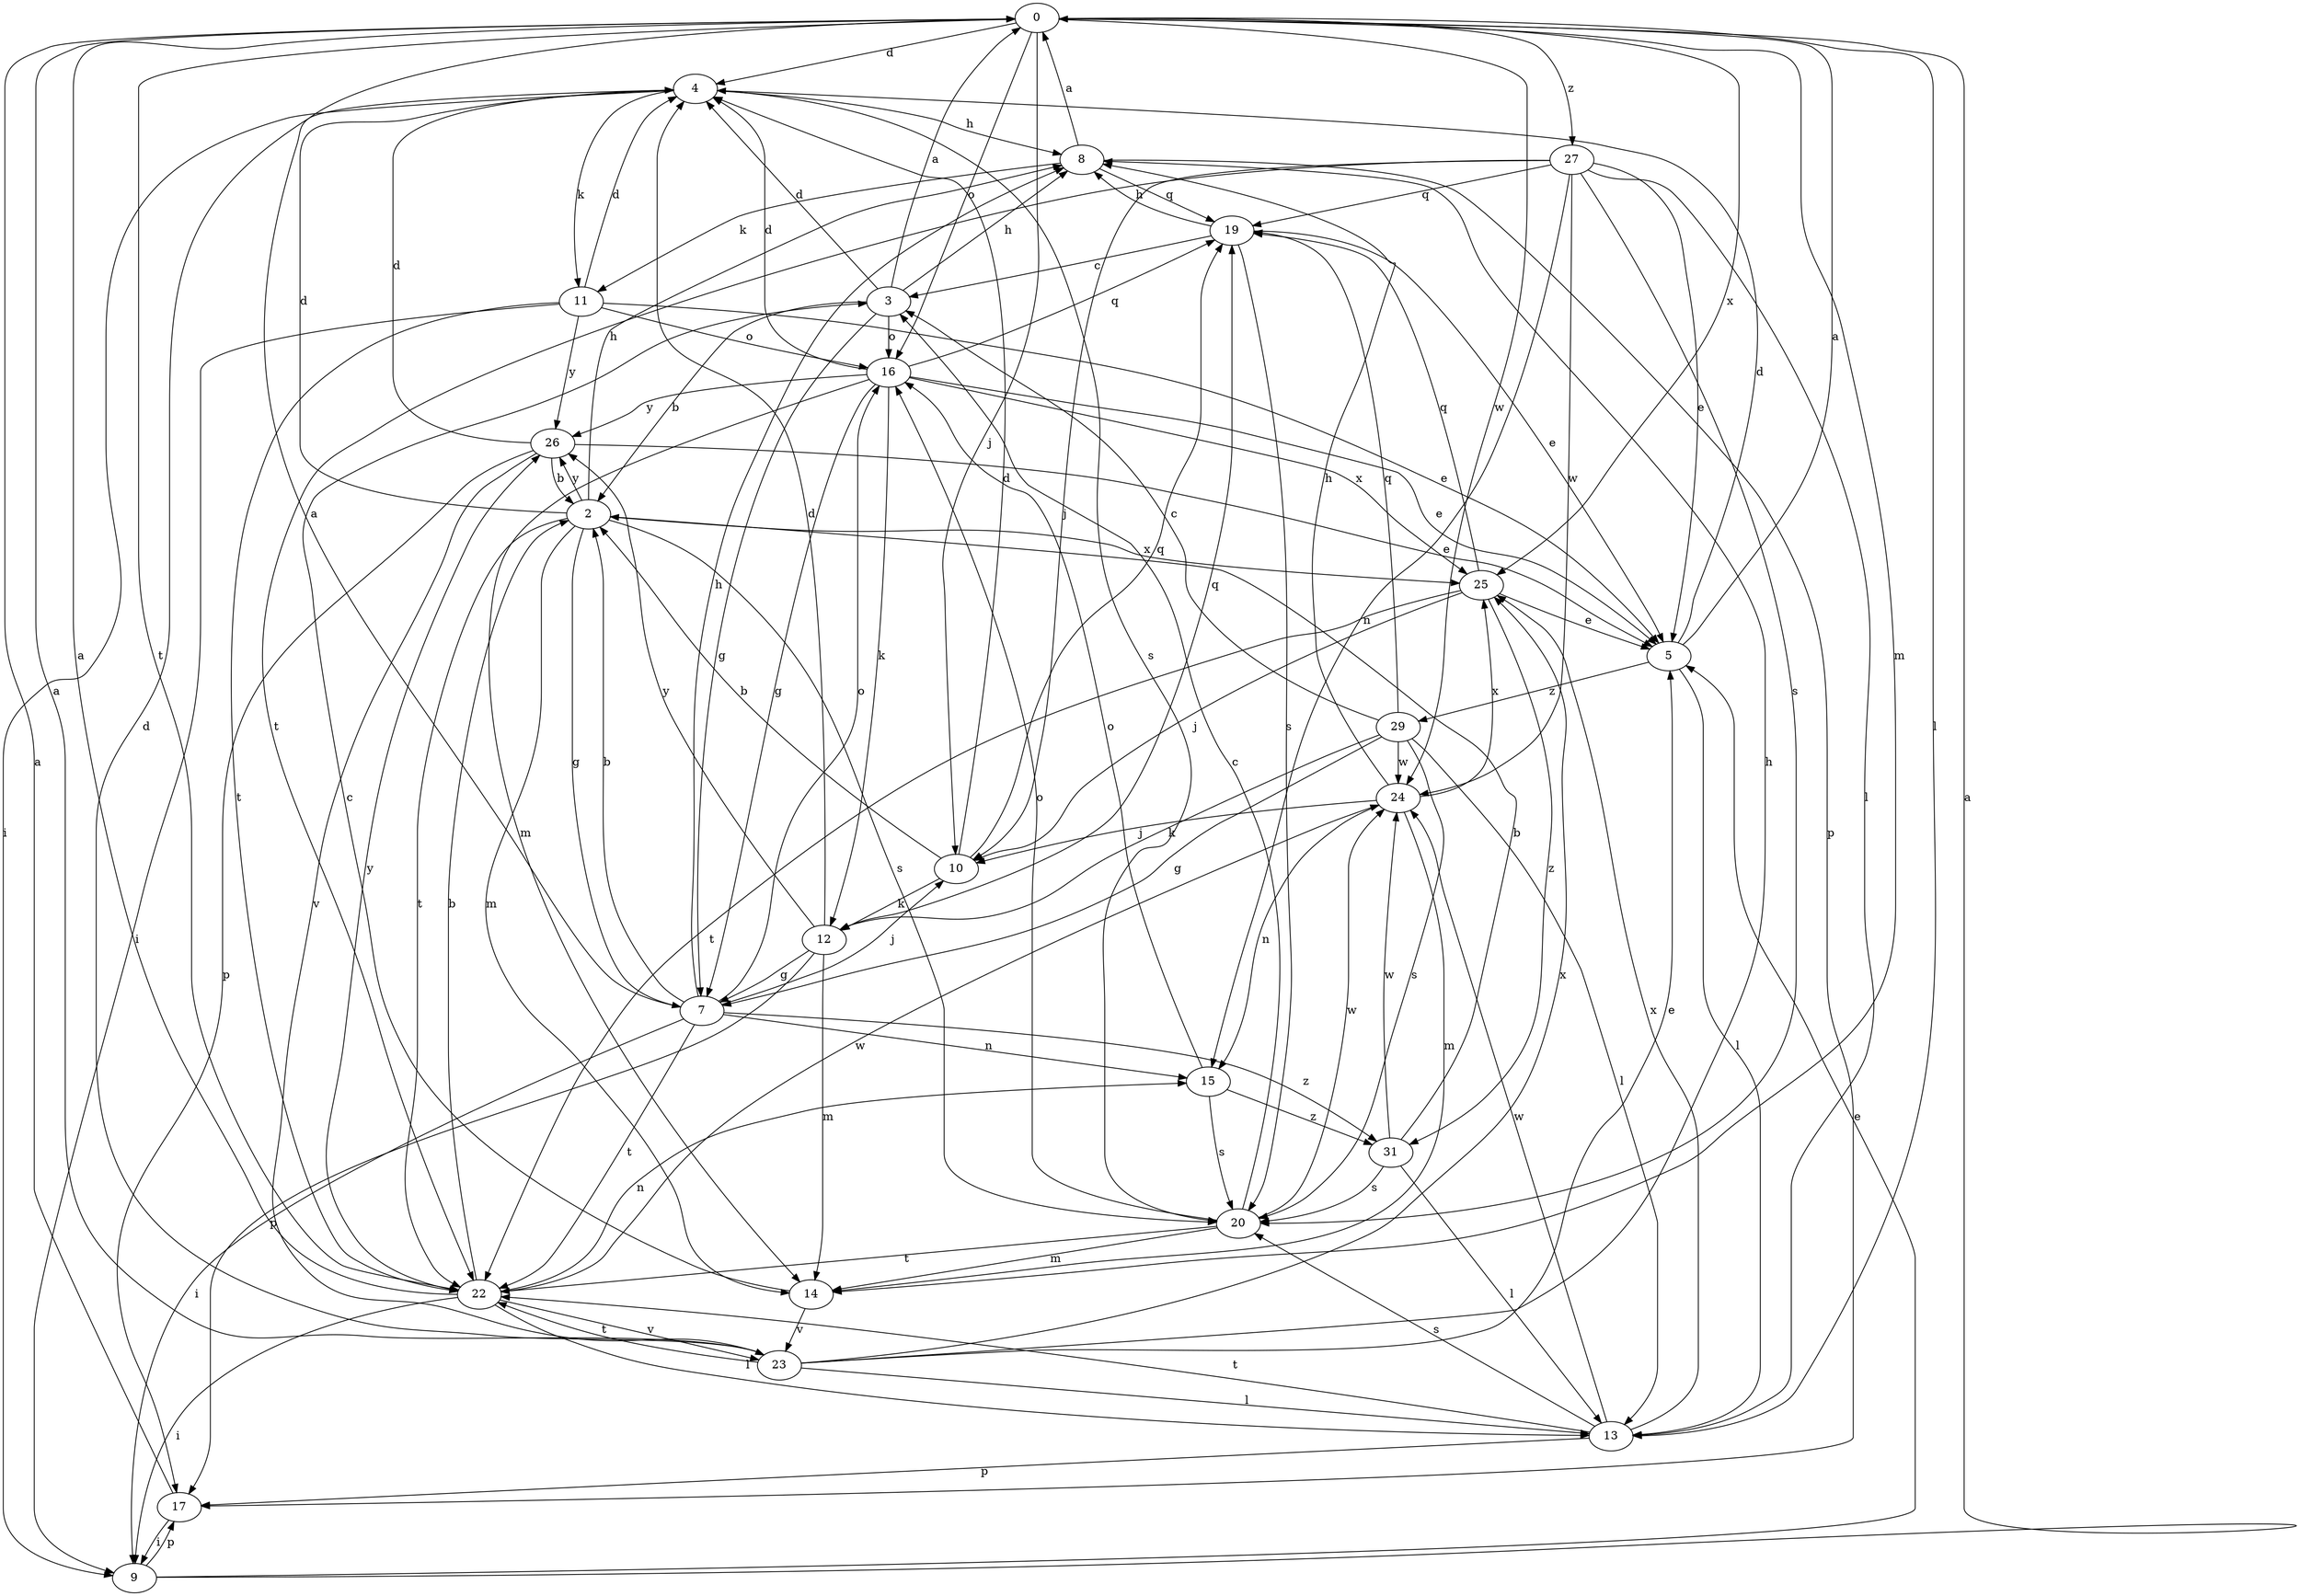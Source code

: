 strict digraph  {
0;
2;
3;
4;
5;
7;
8;
9;
10;
11;
12;
13;
14;
15;
16;
17;
19;
20;
22;
23;
24;
25;
26;
27;
29;
31;
0 -> 4  [label=d];
0 -> 10  [label=j];
0 -> 13  [label=l];
0 -> 14  [label=m];
0 -> 16  [label=o];
0 -> 22  [label=t];
0 -> 24  [label=w];
0 -> 25  [label=x];
0 -> 27  [label=z];
2 -> 4  [label=d];
2 -> 7  [label=g];
2 -> 8  [label=h];
2 -> 14  [label=m];
2 -> 20  [label=s];
2 -> 22  [label=t];
2 -> 25  [label=x];
2 -> 26  [label=y];
3 -> 0  [label=a];
3 -> 2  [label=b];
3 -> 4  [label=d];
3 -> 7  [label=g];
3 -> 8  [label=h];
3 -> 16  [label=o];
4 -> 8  [label=h];
4 -> 9  [label=i];
4 -> 11  [label=k];
4 -> 20  [label=s];
5 -> 0  [label=a];
5 -> 4  [label=d];
5 -> 13  [label=l];
5 -> 29  [label=z];
7 -> 0  [label=a];
7 -> 2  [label=b];
7 -> 8  [label=h];
7 -> 9  [label=i];
7 -> 10  [label=j];
7 -> 15  [label=n];
7 -> 16  [label=o];
7 -> 22  [label=t];
7 -> 31  [label=z];
8 -> 0  [label=a];
8 -> 11  [label=k];
8 -> 17  [label=p];
8 -> 19  [label=q];
9 -> 0  [label=a];
9 -> 5  [label=e];
9 -> 17  [label=p];
10 -> 2  [label=b];
10 -> 4  [label=d];
10 -> 12  [label=k];
10 -> 19  [label=q];
11 -> 4  [label=d];
11 -> 5  [label=e];
11 -> 9  [label=i];
11 -> 16  [label=o];
11 -> 22  [label=t];
11 -> 26  [label=y];
12 -> 4  [label=d];
12 -> 7  [label=g];
12 -> 14  [label=m];
12 -> 17  [label=p];
12 -> 19  [label=q];
12 -> 26  [label=y];
13 -> 17  [label=p];
13 -> 20  [label=s];
13 -> 22  [label=t];
13 -> 24  [label=w];
13 -> 25  [label=x];
14 -> 3  [label=c];
14 -> 23  [label=v];
15 -> 16  [label=o];
15 -> 20  [label=s];
15 -> 31  [label=z];
16 -> 4  [label=d];
16 -> 5  [label=e];
16 -> 7  [label=g];
16 -> 12  [label=k];
16 -> 14  [label=m];
16 -> 19  [label=q];
16 -> 25  [label=x];
16 -> 26  [label=y];
17 -> 0  [label=a];
17 -> 9  [label=i];
19 -> 3  [label=c];
19 -> 5  [label=e];
19 -> 8  [label=h];
19 -> 20  [label=s];
20 -> 3  [label=c];
20 -> 14  [label=m];
20 -> 16  [label=o];
20 -> 22  [label=t];
20 -> 24  [label=w];
22 -> 0  [label=a];
22 -> 2  [label=b];
22 -> 9  [label=i];
22 -> 13  [label=l];
22 -> 15  [label=n];
22 -> 23  [label=v];
22 -> 24  [label=w];
22 -> 26  [label=y];
23 -> 0  [label=a];
23 -> 4  [label=d];
23 -> 5  [label=e];
23 -> 8  [label=h];
23 -> 13  [label=l];
23 -> 22  [label=t];
23 -> 25  [label=x];
24 -> 8  [label=h];
24 -> 10  [label=j];
24 -> 14  [label=m];
24 -> 15  [label=n];
24 -> 25  [label=x];
25 -> 5  [label=e];
25 -> 10  [label=j];
25 -> 19  [label=q];
25 -> 22  [label=t];
25 -> 31  [label=z];
26 -> 2  [label=b];
26 -> 4  [label=d];
26 -> 5  [label=e];
26 -> 17  [label=p];
26 -> 23  [label=v];
27 -> 5  [label=e];
27 -> 10  [label=j];
27 -> 13  [label=l];
27 -> 15  [label=n];
27 -> 19  [label=q];
27 -> 20  [label=s];
27 -> 22  [label=t];
27 -> 24  [label=w];
29 -> 3  [label=c];
29 -> 7  [label=g];
29 -> 12  [label=k];
29 -> 13  [label=l];
29 -> 19  [label=q];
29 -> 20  [label=s];
29 -> 24  [label=w];
31 -> 2  [label=b];
31 -> 13  [label=l];
31 -> 20  [label=s];
31 -> 24  [label=w];
}
